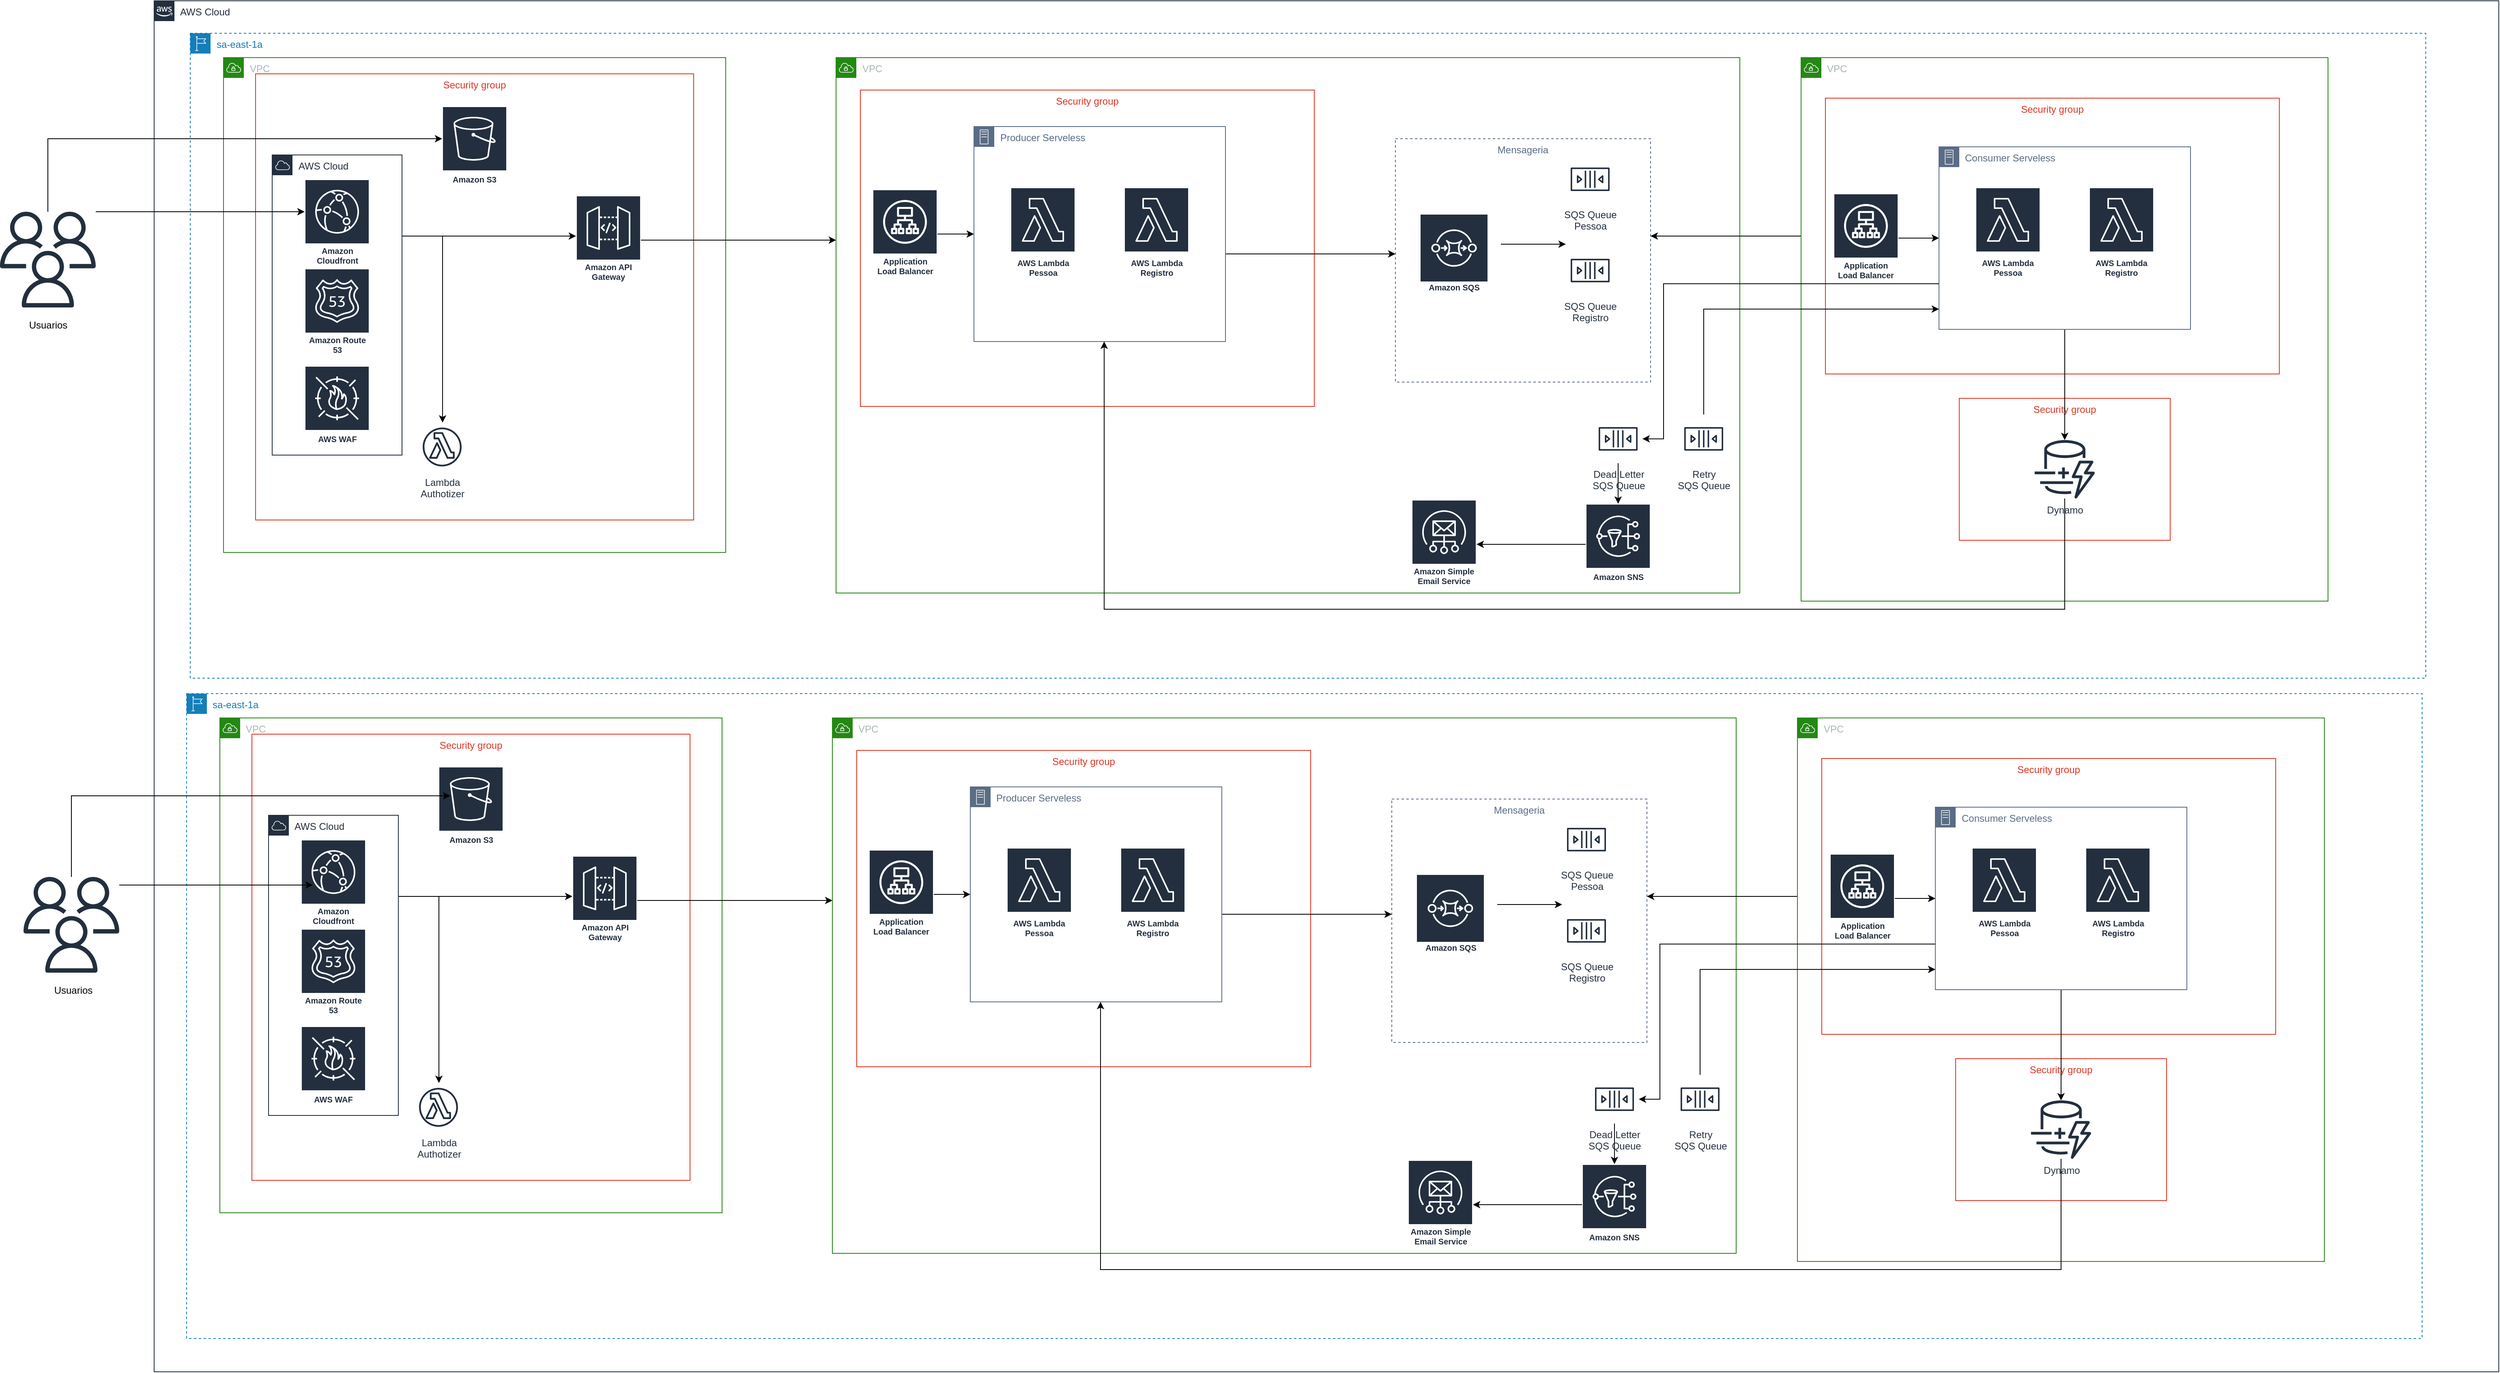<mxfile version="15.2.7" type="device"><diagram id="Utbdjj3-p3kCRXdwDU8F" name="Page-1"><mxGraphModel dx="5985" dy="2392" grid="1" gridSize="10" guides="1" tooltips="1" connect="1" arrows="1" fold="1" page="1" pageScale="1" pageWidth="827" pageHeight="1169" math="0" shadow="0"><root><mxCell id="0"/><mxCell id="1" parent="0"/><mxCell id="gwXPmiW9-v_74yrq-nhE-3" value="AWS Cloud" style="points=[[0,0],[0.25,0],[0.5,0],[0.75,0],[1,0],[1,0.25],[1,0.5],[1,0.75],[1,1],[0.75,1],[0.5,1],[0.25,1],[0,1],[0,0.75],[0,0.5],[0,0.25]];outlineConnect=0;gradientColor=none;html=1;whiteSpace=wrap;fontSize=12;fontStyle=0;container=1;pointerEvents=0;collapsible=0;recursiveResize=0;shape=mxgraph.aws4.group;grIcon=mxgraph.aws4.group_aws_cloud_alt;strokeColor=#232F3E;fillColor=none;verticalAlign=top;align=left;spacingLeft=30;fontColor=#232F3E;dashed=0;" parent="1" vertex="1"><mxGeometry x="-3010" y="-480" width="2890" height="1690" as="geometry"/></mxCell><mxCell id="4ZW8SQwC3H2Tp52ZixBB-3" value="sa-east-1a" style="points=[[0,0],[0.25,0],[0.5,0],[0.75,0],[1,0],[1,0.25],[1,0.5],[1,0.75],[1,1],[0.75,1],[0.5,1],[0.25,1],[0,1],[0,0.75],[0,0.5],[0,0.25]];outlineConnect=0;gradientColor=none;html=1;whiteSpace=wrap;fontSize=12;fontStyle=0;container=1;pointerEvents=0;collapsible=0;recursiveResize=0;shape=mxgraph.aws4.group;grIcon=mxgraph.aws4.group_region;strokeColor=#147EBA;fillColor=none;verticalAlign=top;align=left;spacingLeft=30;fontColor=#147EBA;dashed=1;" parent="gwXPmiW9-v_74yrq-nhE-3" vertex="1"><mxGeometry x="44.5" y="40" width="2755.5" height="795" as="geometry"/></mxCell><mxCell id="GcM1J28nANcI8CVDfX0t-12" value="Mensageria" style="fillColor=none;strokeColor=#5A6C86;dashed=1;verticalAlign=top;fontStyle=0;fontColor=#5A6C86;" parent="4ZW8SQwC3H2Tp52ZixBB-3" vertex="1"><mxGeometry x="1485.5" y="130" width="314.5" height="300" as="geometry"/></mxCell><mxCell id="PenCrC6DvGoU3g6hiDPV-1" value="VPC" style="points=[[0,0],[0.25,0],[0.5,0],[0.75,0],[1,0],[1,0.25],[1,0.5],[1,0.75],[1,1],[0.75,1],[0.5,1],[0.25,1],[0,1],[0,0.75],[0,0.5],[0,0.25]];outlineConnect=0;gradientColor=none;html=1;whiteSpace=wrap;fontSize=12;fontStyle=0;container=1;pointerEvents=0;collapsible=0;recursiveResize=0;shape=mxgraph.aws4.group;grIcon=mxgraph.aws4.group_vpc;strokeColor=#248814;fillColor=none;verticalAlign=top;align=left;spacingLeft=30;fontColor=#AAB7B8;dashed=0;" parent="4ZW8SQwC3H2Tp52ZixBB-3" vertex="1"><mxGeometry x="41" y="30" width="619" height="610" as="geometry"/></mxCell><mxCell id="PenCrC6DvGoU3g6hiDPV-5" value="Security group" style="fillColor=none;strokeColor=#DD3522;verticalAlign=top;fontStyle=0;fontColor=#DD3522;" parent="PenCrC6DvGoU3g6hiDPV-1" vertex="1"><mxGeometry x="39.5" y="20" width="540" height="550" as="geometry"/></mxCell><mxCell id="gwXPmiW9-v_74yrq-nhE-2" value="Amazon API Gateway" style="sketch=0;outlineConnect=0;fontColor=#232F3E;gradientColor=none;strokeColor=#ffffff;fillColor=#232F3E;dashed=0;verticalLabelPosition=middle;verticalAlign=bottom;align=center;html=1;whiteSpace=wrap;fontSize=10;fontStyle=1;spacing=3;shape=mxgraph.aws4.productIcon;prIcon=mxgraph.aws4.api_gateway;" parent="PenCrC6DvGoU3g6hiDPV-1" vertex="1"><mxGeometry x="434.5" y="170" width="80" height="110" as="geometry"/></mxCell><mxCell id="GcM1J28nANcI8CVDfX0t-3" style="edgeStyle=orthogonalEdgeStyle;rounded=0;orthogonalLoop=1;jettySize=auto;html=1;" parent="PenCrC6DvGoU3g6hiDPV-1" source="gwXPmiW9-v_74yrq-nhE-15" target="gwXPmiW9-v_74yrq-nhE-25" edge="1"><mxGeometry relative="1" as="geometry"><Array as="points"><mxPoint x="270" y="220"/></Array></mxGeometry></mxCell><mxCell id="GcM1J28nANcI8CVDfX0t-4" style="edgeStyle=orthogonalEdgeStyle;rounded=0;orthogonalLoop=1;jettySize=auto;html=1;" parent="PenCrC6DvGoU3g6hiDPV-1" target="gwXPmiW9-v_74yrq-nhE-2" edge="1"><mxGeometry relative="1" as="geometry"><mxPoint x="220.5" y="220" as="sourcePoint"/><Array as="points"><mxPoint x="220" y="220"/></Array></mxGeometry></mxCell><mxCell id="gwXPmiW9-v_74yrq-nhE-15" value="AWS Cloud" style="points=[[0,0],[0.25,0],[0.5,0],[0.75,0],[1,0],[1,0.25],[1,0.5],[1,0.75],[1,1],[0.75,1],[0.5,1],[0.25,1],[0,1],[0,0.75],[0,0.5],[0,0.25]];outlineConnect=0;gradientColor=none;html=1;whiteSpace=wrap;fontSize=12;fontStyle=0;container=1;pointerEvents=0;collapsible=0;recursiveResize=0;shape=mxgraph.aws4.group;grIcon=mxgraph.aws4.group_aws_cloud;strokeColor=#232F3E;fillColor=none;verticalAlign=top;align=left;spacingLeft=30;fontColor=#232F3E;dashed=0;rotation=0;" parent="PenCrC6DvGoU3g6hiDPV-1" vertex="1"><mxGeometry x="60" y="120" width="160" height="370" as="geometry"/></mxCell><mxCell id="gwXPmiW9-v_74yrq-nhE-14" value="AWS WAF" style="sketch=0;outlineConnect=0;fontColor=#232F3E;gradientColor=none;strokeColor=#ffffff;fillColor=#232F3E;dashed=0;verticalLabelPosition=middle;verticalAlign=bottom;align=center;html=1;whiteSpace=wrap;fontSize=10;fontStyle=1;spacing=3;shape=mxgraph.aws4.productIcon;prIcon=mxgraph.aws4.waf;" parent="gwXPmiW9-v_74yrq-nhE-15" vertex="1"><mxGeometry x="40" y="260" width="80" height="100" as="geometry"/></mxCell><mxCell id="QEZ3UaB6u-Z1rGOzgfHQ-1" value="Amazon Cloudfront" style="sketch=0;outlineConnect=0;fontColor=#232F3E;gradientColor=none;strokeColor=#ffffff;fillColor=#232F3E;dashed=0;verticalLabelPosition=middle;verticalAlign=bottom;align=center;html=1;whiteSpace=wrap;fontSize=10;fontStyle=1;spacing=3;shape=mxgraph.aws4.productIcon;prIcon=mxgraph.aws4.cloudfront;" parent="gwXPmiW9-v_74yrq-nhE-15" vertex="1"><mxGeometry x="40" y="30" width="80" height="110" as="geometry"/></mxCell><mxCell id="gwXPmiW9-v_74yrq-nhE-18" value="Amazon Route 53" style="sketch=0;outlineConnect=0;fontColor=#232F3E;gradientColor=none;strokeColor=#ffffff;fillColor=#232F3E;dashed=0;verticalLabelPosition=middle;verticalAlign=bottom;align=center;html=1;whiteSpace=wrap;fontSize=10;fontStyle=1;spacing=3;shape=mxgraph.aws4.productIcon;prIcon=mxgraph.aws4.route_53;" parent="gwXPmiW9-v_74yrq-nhE-15" vertex="1"><mxGeometry x="40" y="140" width="80" height="110" as="geometry"/></mxCell><mxCell id="gwXPmiW9-v_74yrq-nhE-25" value="Lambda&lt;br&gt;Authotizer" style="sketch=0;outlineConnect=0;fontColor=#232F3E;gradientColor=none;strokeColor=#232F3E;fillColor=#ffffff;dashed=0;verticalLabelPosition=bottom;verticalAlign=top;align=center;html=1;fontSize=12;fontStyle=0;aspect=fixed;shape=mxgraph.aws4.resourceIcon;resIcon=mxgraph.aws4.lambda_function;" parent="PenCrC6DvGoU3g6hiDPV-1" vertex="1"><mxGeometry x="239.5" y="450" width="60" height="60" as="geometry"/></mxCell><mxCell id="gwXPmiW9-v_74yrq-nhE-27" value="Amazon S3" style="sketch=0;outlineConnect=0;fontColor=#232F3E;gradientColor=none;strokeColor=#ffffff;fillColor=#232F3E;dashed=0;verticalLabelPosition=middle;verticalAlign=bottom;align=center;html=1;whiteSpace=wrap;fontSize=10;fontStyle=1;spacing=3;shape=mxgraph.aws4.productIcon;prIcon=mxgraph.aws4.s3;" parent="PenCrC6DvGoU3g6hiDPV-1" vertex="1"><mxGeometry x="269.5" y="60" width="80" height="100" as="geometry"/></mxCell><mxCell id="PenCrC6DvGoU3g6hiDPV-35" value="VPC" style="points=[[0,0],[0.25,0],[0.5,0],[0.75,0],[1,0],[1,0.25],[1,0.5],[1,0.75],[1,1],[0.75,1],[0.5,1],[0.25,1],[0,1],[0,0.75],[0,0.5],[0,0.25]];outlineConnect=0;gradientColor=none;html=1;whiteSpace=wrap;fontSize=12;fontStyle=0;container=1;pointerEvents=0;collapsible=0;recursiveResize=0;shape=mxgraph.aws4.group;grIcon=mxgraph.aws4.group_vpc;strokeColor=#248814;fillColor=none;verticalAlign=top;align=left;spacingLeft=30;fontColor=#AAB7B8;dashed=0;" parent="4ZW8SQwC3H2Tp52ZixBB-3" vertex="1"><mxGeometry x="796" y="30" width="1114" height="660" as="geometry"/></mxCell><mxCell id="PenCrC6DvGoU3g6hiDPV-42" value="Security group" style="fillColor=none;strokeColor=#DD3522;verticalAlign=top;fontStyle=0;fontColor=#DD3522;" parent="PenCrC6DvGoU3g6hiDPV-35" vertex="1"><mxGeometry x="30" y="40" width="559.5" height="390" as="geometry"/></mxCell><mxCell id="GcM1J28nANcI8CVDfX0t-7" style="edgeStyle=orthogonalEdgeStyle;rounded=0;orthogonalLoop=1;jettySize=auto;html=1;entryX=0;entryY=0.5;entryDx=0;entryDy=0;" parent="PenCrC6DvGoU3g6hiDPV-35" source="PenCrC6DvGoU3g6hiDPV-36" target="PenCrC6DvGoU3g6hiDPV-37" edge="1"><mxGeometry relative="1" as="geometry"/></mxCell><mxCell id="PenCrC6DvGoU3g6hiDPV-36" value="Application Load Balancer" style="sketch=0;outlineConnect=0;fontColor=#232F3E;gradientColor=none;strokeColor=#ffffff;fillColor=#232F3E;dashed=0;verticalLabelPosition=middle;verticalAlign=bottom;align=center;html=1;whiteSpace=wrap;fontSize=10;fontStyle=1;spacing=3;shape=mxgraph.aws4.productIcon;prIcon=mxgraph.aws4.application_load_balancer;" parent="PenCrC6DvGoU3g6hiDPV-35" vertex="1"><mxGeometry x="45" y="162.5" width="80" height="110" as="geometry"/></mxCell><mxCell id="PenCrC6DvGoU3g6hiDPV-37" value="Producer Serveless" style="points=[[0,0],[0.25,0],[0.5,0],[0.75,0],[1,0],[1,0.25],[1,0.5],[1,0.75],[1,1],[0.75,1],[0.5,1],[0.25,1],[0,1],[0,0.75],[0,0.5],[0,0.25]];outlineConnect=0;gradientColor=none;html=1;whiteSpace=wrap;fontSize=12;fontStyle=0;container=1;pointerEvents=0;collapsible=0;recursiveResize=0;shape=mxgraph.aws4.group;grIcon=mxgraph.aws4.group_on_premise;strokeColor=#5A6C86;fillColor=none;verticalAlign=top;align=left;spacingLeft=30;fontColor=#5A6C86;dashed=0;" parent="PenCrC6DvGoU3g6hiDPV-35" vertex="1"><mxGeometry x="170" y="85" width="310" height="265" as="geometry"/></mxCell><mxCell id="PenCrC6DvGoU3g6hiDPV-39" value="AWS Lambda Registro" style="sketch=0;outlineConnect=0;fontColor=#232F3E;gradientColor=none;strokeColor=#ffffff;fillColor=#232F3E;dashed=0;verticalLabelPosition=middle;verticalAlign=bottom;align=center;html=1;whiteSpace=wrap;fontSize=10;fontStyle=1;spacing=3;shape=mxgraph.aws4.productIcon;prIcon=mxgraph.aws4.lambda;" parent="PenCrC6DvGoU3g6hiDPV-35" vertex="1"><mxGeometry x="355" y="160" width="80" height="115" as="geometry"/></mxCell><mxCell id="PenCrC6DvGoU3g6hiDPV-38" value="AWS Lambda Pessoa" style="sketch=0;outlineConnect=0;fontColor=#232F3E;gradientColor=none;strokeColor=#ffffff;fillColor=#232F3E;dashed=0;verticalLabelPosition=middle;verticalAlign=bottom;align=center;html=1;whiteSpace=wrap;fontSize=10;fontStyle=1;spacing=3;shape=mxgraph.aws4.productIcon;prIcon=mxgraph.aws4.lambda;" parent="PenCrC6DvGoU3g6hiDPV-35" vertex="1"><mxGeometry x="215" y="160" width="80" height="115" as="geometry"/></mxCell><mxCell id="GcM1J28nANcI8CVDfX0t-8" style="edgeStyle=orthogonalEdgeStyle;rounded=0;orthogonalLoop=1;jettySize=auto;html=1;" parent="4ZW8SQwC3H2Tp52ZixBB-3" source="gwXPmiW9-v_74yrq-nhE-2" target="PenCrC6DvGoU3g6hiDPV-35" edge="1"><mxGeometry relative="1" as="geometry"><Array as="points"><mxPoint x="746" y="255"/><mxPoint x="746" y="255"/></Array></mxGeometry></mxCell><mxCell id="GcM1J28nANcI8CVDfX0t-9" value="SQS Queue&lt;br&gt;Pessoa" style="sketch=0;outlineConnect=0;fontColor=#232F3E;gradientColor=none;strokeColor=#232F3E;fillColor=#ffffff;dashed=0;verticalLabelPosition=bottom;verticalAlign=top;align=center;html=1;fontSize=12;fontStyle=0;aspect=fixed;shape=mxgraph.aws4.resourceIcon;resIcon=mxgraph.aws4.queue;" parent="4ZW8SQwC3H2Tp52ZixBB-3" vertex="1"><mxGeometry x="1695.5" y="150" width="60" height="60" as="geometry"/></mxCell><mxCell id="GcM1J28nANcI8CVDfX0t-10" value="SQS Queue&lt;br&gt;Registro" style="sketch=0;outlineConnect=0;fontColor=#232F3E;gradientColor=none;strokeColor=#232F3E;fillColor=#ffffff;dashed=0;verticalLabelPosition=bottom;verticalAlign=top;align=center;html=1;fontSize=12;fontStyle=0;aspect=fixed;shape=mxgraph.aws4.resourceIcon;resIcon=mxgraph.aws4.queue;" parent="4ZW8SQwC3H2Tp52ZixBB-3" vertex="1"><mxGeometry x="1695.5" y="262.5" width="60" height="60" as="geometry"/></mxCell><mxCell id="GcM1J28nANcI8CVDfX0t-15" style="edgeStyle=orthogonalEdgeStyle;rounded=0;orthogonalLoop=1;jettySize=auto;html=1;" parent="4ZW8SQwC3H2Tp52ZixBB-3" edge="1"><mxGeometry relative="1" as="geometry"><mxPoint x="1485.5" y="272" as="targetPoint"/><Array as="points"><mxPoint x="1485" y="272"/></Array><mxPoint x="1276.5" y="272" as="sourcePoint"/></mxGeometry></mxCell><mxCell id="9igtRCBoXp0ELoYQMUvT-1" style="edgeStyle=orthogonalEdgeStyle;rounded=0;orthogonalLoop=1;jettySize=auto;html=1;" parent="4ZW8SQwC3H2Tp52ZixBB-3" source="GcM1J28nANcI8CVDfX0t-24" target="GcM1J28nANcI8CVDfX0t-12" edge="1"><mxGeometry relative="1" as="geometry"><Array as="points"><mxPoint x="1846" y="250"/><mxPoint x="1846" y="250"/></Array></mxGeometry></mxCell><mxCell id="GcM1J28nANcI8CVDfX0t-24" value="VPC" style="points=[[0,0],[0.25,0],[0.5,0],[0.75,0],[1,0],[1,0.25],[1,0.5],[1,0.75],[1,1],[0.75,1],[0.5,1],[0.25,1],[0,1],[0,0.75],[0,0.5],[0,0.25]];outlineConnect=0;gradientColor=none;html=1;whiteSpace=wrap;fontSize=12;fontStyle=0;container=1;pointerEvents=0;collapsible=0;recursiveResize=0;shape=mxgraph.aws4.group;grIcon=mxgraph.aws4.group_vpc;strokeColor=#248814;fillColor=none;verticalAlign=top;align=left;spacingLeft=30;fontColor=#AAB7B8;dashed=0;" parent="4ZW8SQwC3H2Tp52ZixBB-3" vertex="1"><mxGeometry x="1985.5" y="30" width="649.5" height="670" as="geometry"/></mxCell><mxCell id="sDyM2wGw_9lV0OGKjKBB-1" value="Security group" style="fillColor=none;strokeColor=#DD3522;verticalAlign=top;fontStyle=0;fontColor=#DD3522;" parent="GcM1J28nANcI8CVDfX0t-24" vertex="1"><mxGeometry x="195" y="420" width="260" height="175" as="geometry"/></mxCell><mxCell id="GcM1J28nANcI8CVDfX0t-25" value="Security group" style="fillColor=none;strokeColor=#DD3522;verticalAlign=top;fontStyle=0;fontColor=#DD3522;" parent="GcM1J28nANcI8CVDfX0t-24" vertex="1"><mxGeometry x="30" y="50" width="559.5" height="340" as="geometry"/></mxCell><mxCell id="GcM1J28nANcI8CVDfX0t-26" style="edgeStyle=orthogonalEdgeStyle;rounded=0;orthogonalLoop=1;jettySize=auto;html=1;entryX=0;entryY=0.5;entryDx=0;entryDy=0;" parent="GcM1J28nANcI8CVDfX0t-24" source="GcM1J28nANcI8CVDfX0t-27" target="GcM1J28nANcI8CVDfX0t-28" edge="1"><mxGeometry relative="1" as="geometry"><mxPoint x="160" y="218" as="targetPoint"/></mxGeometry></mxCell><mxCell id="GcM1J28nANcI8CVDfX0t-27" value="Application Load Balancer" style="sketch=0;outlineConnect=0;fontColor=#232F3E;gradientColor=none;strokeColor=#ffffff;fillColor=#232F3E;dashed=0;verticalLabelPosition=middle;verticalAlign=bottom;align=center;html=1;whiteSpace=wrap;fontSize=10;fontStyle=1;spacing=3;shape=mxgraph.aws4.productIcon;prIcon=mxgraph.aws4.application_load_balancer;" parent="GcM1J28nANcI8CVDfX0t-24" vertex="1"><mxGeometry x="40" y="167.5" width="80" height="110" as="geometry"/></mxCell><mxCell id="GcM1J28nANcI8CVDfX0t-33" style="edgeStyle=orthogonalEdgeStyle;rounded=0;orthogonalLoop=1;jettySize=auto;html=1;" parent="GcM1J28nANcI8CVDfX0t-24" source="GcM1J28nANcI8CVDfX0t-28" target="GcM1J28nANcI8CVDfX0t-32" edge="1"><mxGeometry relative="1" as="geometry"/></mxCell><mxCell id="GcM1J28nANcI8CVDfX0t-28" value="Consumer Serveless" style="points=[[0,0],[0.25,0],[0.5,0],[0.75,0],[1,0],[1,0.25],[1,0.5],[1,0.75],[1,1],[0.75,1],[0.5,1],[0.25,1],[0,1],[0,0.75],[0,0.5],[0,0.25]];outlineConnect=0;gradientColor=none;html=1;whiteSpace=wrap;fontSize=12;fontStyle=0;container=1;pointerEvents=0;collapsible=0;recursiveResize=0;shape=mxgraph.aws4.group;grIcon=mxgraph.aws4.group_on_premise;strokeColor=#5A6C86;fillColor=none;verticalAlign=top;align=left;spacingLeft=30;fontColor=#5A6C86;dashed=0;" parent="GcM1J28nANcI8CVDfX0t-24" vertex="1"><mxGeometry x="170" y="110" width="310" height="225" as="geometry"/></mxCell><mxCell id="GcM1J28nANcI8CVDfX0t-29" value="AWS Lambda Registro" style="sketch=0;outlineConnect=0;fontColor=#232F3E;gradientColor=none;strokeColor=#ffffff;fillColor=#232F3E;dashed=0;verticalLabelPosition=middle;verticalAlign=bottom;align=center;html=1;whiteSpace=wrap;fontSize=10;fontStyle=1;spacing=3;shape=mxgraph.aws4.productIcon;prIcon=mxgraph.aws4.lambda;" parent="GcM1J28nANcI8CVDfX0t-24" vertex="1"><mxGeometry x="355" y="160" width="80" height="115" as="geometry"/></mxCell><mxCell id="GcM1J28nANcI8CVDfX0t-30" value="AWS Lambda Pessoa" style="sketch=0;outlineConnect=0;fontColor=#232F3E;gradientColor=none;strokeColor=#ffffff;fillColor=#232F3E;dashed=0;verticalLabelPosition=middle;verticalAlign=bottom;align=center;html=1;whiteSpace=wrap;fontSize=10;fontStyle=1;spacing=3;shape=mxgraph.aws4.productIcon;prIcon=mxgraph.aws4.lambda;" parent="GcM1J28nANcI8CVDfX0t-24" vertex="1"><mxGeometry x="215" y="160" width="80" height="115" as="geometry"/></mxCell><mxCell id="GcM1J28nANcI8CVDfX0t-32" value="Dynamo" style="sketch=0;outlineConnect=0;fontColor=#232F3E;gradientColor=none;fillColor=#232F3E;strokeColor=none;dashed=0;verticalLabelPosition=bottom;verticalAlign=top;align=center;html=1;fontSize=12;fontStyle=0;aspect=fixed;pointerEvents=1;shape=mxgraph.aws4.dynamodb_dax;" parent="GcM1J28nANcI8CVDfX0t-24" vertex="1"><mxGeometry x="286" y="471.5" width="78" height="72" as="geometry"/></mxCell><mxCell id="WlRQEAb6TAlqLv0lxq-g-4" style="edgeStyle=orthogonalEdgeStyle;rounded=0;orthogonalLoop=1;jettySize=auto;html=1;" parent="4ZW8SQwC3H2Tp52ZixBB-3" source="GcM1J28nANcI8CVDfX0t-34" target="GcM1J28nANcI8CVDfX0t-36" edge="1"><mxGeometry relative="1" as="geometry"/></mxCell><mxCell id="GcM1J28nANcI8CVDfX0t-34" value="Amazon SNS" style="sketch=0;outlineConnect=0;fontColor=#232F3E;gradientColor=none;strokeColor=#ffffff;fillColor=#232F3E;dashed=0;verticalLabelPosition=middle;verticalAlign=bottom;align=center;html=1;whiteSpace=wrap;fontSize=10;fontStyle=1;spacing=3;shape=mxgraph.aws4.productIcon;prIcon=mxgraph.aws4.sns;" parent="4ZW8SQwC3H2Tp52ZixBB-3" vertex="1"><mxGeometry x="1720" y="580" width="80" height="100" as="geometry"/></mxCell><mxCell id="GcM1J28nANcI8CVDfX0t-36" value="Amazon Simple Email Service" style="sketch=0;outlineConnect=0;fontColor=#232F3E;gradientColor=none;strokeColor=#ffffff;fillColor=#232F3E;dashed=0;verticalLabelPosition=middle;verticalAlign=bottom;align=center;html=1;whiteSpace=wrap;fontSize=10;fontStyle=1;spacing=3;shape=mxgraph.aws4.productIcon;prIcon=mxgraph.aws4.simple_email_service;" parent="4ZW8SQwC3H2Tp52ZixBB-3" vertex="1"><mxGeometry x="1505.5" y="575" width="80" height="110" as="geometry"/></mxCell><mxCell id="GcM1J28nANcI8CVDfX0t-46" value="" style="endArrow=classic;html=1;" parent="4ZW8SQwC3H2Tp52ZixBB-3" edge="1"><mxGeometry width="50" height="50" relative="1" as="geometry"><mxPoint x="1615.5" y="260" as="sourcePoint"/><mxPoint x="1695.5" y="260" as="targetPoint"/></mxGeometry></mxCell><mxCell id="WlRQEAb6TAlqLv0lxq-g-1" value="Amazon SQS" style="sketch=0;outlineConnect=0;fontColor=#232F3E;gradientColor=none;strokeColor=#ffffff;fillColor=#232F3E;dashed=0;verticalLabelPosition=middle;verticalAlign=bottom;align=center;html=1;whiteSpace=wrap;fontSize=10;fontStyle=1;spacing=3;shape=mxgraph.aws4.productIcon;prIcon=mxgraph.aws4.sqs;" parent="4ZW8SQwC3H2Tp52ZixBB-3" vertex="1"><mxGeometry x="1515.5" y="222.5" width="84.5" height="100" as="geometry"/></mxCell><mxCell id="WlRQEAb6TAlqLv0lxq-g-3" style="edgeStyle=orthogonalEdgeStyle;rounded=0;orthogonalLoop=1;jettySize=auto;html=1;" parent="4ZW8SQwC3H2Tp52ZixBB-3" source="GcM1J28nANcI8CVDfX0t-35" target="GcM1J28nANcI8CVDfX0t-34" edge="1"><mxGeometry relative="1" as="geometry"/></mxCell><mxCell id="GcM1J28nANcI8CVDfX0t-35" value="Dead Letter&lt;br&gt;SQS Queue" style="sketch=0;outlineConnect=0;fontColor=#232F3E;gradientColor=none;strokeColor=#232F3E;fillColor=#ffffff;dashed=0;verticalLabelPosition=bottom;verticalAlign=top;align=center;html=1;fontSize=12;fontStyle=0;aspect=fixed;shape=mxgraph.aws4.resourceIcon;resIcon=mxgraph.aws4.queue;" parent="4ZW8SQwC3H2Tp52ZixBB-3" vertex="1"><mxGeometry x="1730" y="470" width="60" height="60" as="geometry"/></mxCell><mxCell id="WlRQEAb6TAlqLv0lxq-g-2" style="edgeStyle=orthogonalEdgeStyle;rounded=0;orthogonalLoop=1;jettySize=auto;html=1;exitX=0;exitY=0.75;exitDx=0;exitDy=0;" parent="4ZW8SQwC3H2Tp52ZixBB-3" source="GcM1J28nANcI8CVDfX0t-28" target="GcM1J28nANcI8CVDfX0t-35" edge="1"><mxGeometry relative="1" as="geometry"><Array as="points"><mxPoint x="1816" y="309"/><mxPoint x="1816" y="500"/></Array></mxGeometry></mxCell><mxCell id="WlRQEAb6TAlqLv0lxq-g-6" style="edgeStyle=orthogonalEdgeStyle;rounded=0;orthogonalLoop=1;jettySize=auto;html=1;" parent="4ZW8SQwC3H2Tp52ZixBB-3" source="WlRQEAb6TAlqLv0lxq-g-5" target="GcM1J28nANcI8CVDfX0t-28" edge="1"><mxGeometry relative="1" as="geometry"><Array as="points"><mxPoint x="1866" y="340"/></Array></mxGeometry></mxCell><mxCell id="WlRQEAb6TAlqLv0lxq-g-5" value="Retry&lt;br&gt;SQS Queue" style="sketch=0;outlineConnect=0;fontColor=#232F3E;gradientColor=none;strokeColor=#232F3E;fillColor=#ffffff;dashed=0;verticalLabelPosition=bottom;verticalAlign=top;align=center;html=1;fontSize=12;fontStyle=0;aspect=fixed;shape=mxgraph.aws4.resourceIcon;resIcon=mxgraph.aws4.queue;" parent="4ZW8SQwC3H2Tp52ZixBB-3" vertex="1"><mxGeometry x="1835.5" y="470" width="60" height="60" as="geometry"/></mxCell><mxCell id="QEZ3UaB6u-Z1rGOzgfHQ-3" style="edgeStyle=orthogonalEdgeStyle;rounded=0;orthogonalLoop=1;jettySize=auto;html=1;" parent="4ZW8SQwC3H2Tp52ZixBB-3" source="GcM1J28nANcI8CVDfX0t-32" edge="1"><mxGeometry relative="1" as="geometry"><Array as="points"><mxPoint x="2310" y="710"/><mxPoint x="1126" y="710"/></Array><mxPoint x="1126.5" y="380" as="targetPoint"/></mxGeometry></mxCell><mxCell id="sDyM2wGw_9lV0OGKjKBB-2" value="sa-east-1a" style="points=[[0,0],[0.25,0],[0.5,0],[0.75,0],[1,0],[1,0.25],[1,0.5],[1,0.75],[1,1],[0.75,1],[0.5,1],[0.25,1],[0,1],[0,0.75],[0,0.5],[0,0.25]];outlineConnect=0;gradientColor=none;html=1;whiteSpace=wrap;fontSize=12;fontStyle=0;container=1;pointerEvents=0;collapsible=0;recursiveResize=0;shape=mxgraph.aws4.group;grIcon=mxgraph.aws4.group_region;strokeColor=#147EBA;fillColor=none;verticalAlign=top;align=left;spacingLeft=30;fontColor=#147EBA;dashed=1;" parent="gwXPmiW9-v_74yrq-nhE-3" vertex="1"><mxGeometry x="40" y="854" width="2755.5" height="795" as="geometry"/></mxCell><mxCell id="sDyM2wGw_9lV0OGKjKBB-3" value="Mensageria" style="fillColor=none;strokeColor=#5A6C86;dashed=1;verticalAlign=top;fontStyle=0;fontColor=#5A6C86;" parent="sDyM2wGw_9lV0OGKjKBB-2" vertex="1"><mxGeometry x="1485.5" y="130" width="314.5" height="300" as="geometry"/></mxCell><mxCell id="sDyM2wGw_9lV0OGKjKBB-4" value="VPC" style="points=[[0,0],[0.25,0],[0.5,0],[0.75,0],[1,0],[1,0.25],[1,0.5],[1,0.75],[1,1],[0.75,1],[0.5,1],[0.25,1],[0,1],[0,0.75],[0,0.5],[0,0.25]];outlineConnect=0;gradientColor=none;html=1;whiteSpace=wrap;fontSize=12;fontStyle=0;container=1;pointerEvents=0;collapsible=0;recursiveResize=0;shape=mxgraph.aws4.group;grIcon=mxgraph.aws4.group_vpc;strokeColor=#248814;fillColor=none;verticalAlign=top;align=left;spacingLeft=30;fontColor=#AAB7B8;dashed=0;" parent="sDyM2wGw_9lV0OGKjKBB-2" vertex="1"><mxGeometry x="41" y="30" width="619" height="610" as="geometry"/></mxCell><mxCell id="sDyM2wGw_9lV0OGKjKBB-5" value="Security group" style="fillColor=none;strokeColor=#DD3522;verticalAlign=top;fontStyle=0;fontColor=#DD3522;" parent="sDyM2wGw_9lV0OGKjKBB-4" vertex="1"><mxGeometry x="39.5" y="20" width="540" height="550" as="geometry"/></mxCell><mxCell id="sDyM2wGw_9lV0OGKjKBB-6" value="Amazon API Gateway" style="sketch=0;outlineConnect=0;fontColor=#232F3E;gradientColor=none;strokeColor=#ffffff;fillColor=#232F3E;dashed=0;verticalLabelPosition=middle;verticalAlign=bottom;align=center;html=1;whiteSpace=wrap;fontSize=10;fontStyle=1;spacing=3;shape=mxgraph.aws4.productIcon;prIcon=mxgraph.aws4.api_gateway;" parent="sDyM2wGw_9lV0OGKjKBB-4" vertex="1"><mxGeometry x="434.5" y="170" width="80" height="110" as="geometry"/></mxCell><mxCell id="sDyM2wGw_9lV0OGKjKBB-7" style="edgeStyle=orthogonalEdgeStyle;rounded=0;orthogonalLoop=1;jettySize=auto;html=1;" parent="sDyM2wGw_9lV0OGKjKBB-4" source="sDyM2wGw_9lV0OGKjKBB-9" target="sDyM2wGw_9lV0OGKjKBB-13" edge="1"><mxGeometry relative="1" as="geometry"><Array as="points"><mxPoint x="270" y="220"/></Array></mxGeometry></mxCell><mxCell id="sDyM2wGw_9lV0OGKjKBB-8" style="edgeStyle=orthogonalEdgeStyle;rounded=0;orthogonalLoop=1;jettySize=auto;html=1;" parent="sDyM2wGw_9lV0OGKjKBB-4" target="sDyM2wGw_9lV0OGKjKBB-6" edge="1"><mxGeometry relative="1" as="geometry"><mxPoint x="220.5" y="220" as="sourcePoint"/><Array as="points"><mxPoint x="220" y="220"/></Array></mxGeometry></mxCell><mxCell id="sDyM2wGw_9lV0OGKjKBB-9" value="AWS Cloud" style="points=[[0,0],[0.25,0],[0.5,0],[0.75,0],[1,0],[1,0.25],[1,0.5],[1,0.75],[1,1],[0.75,1],[0.5,1],[0.25,1],[0,1],[0,0.75],[0,0.5],[0,0.25]];outlineConnect=0;gradientColor=none;html=1;whiteSpace=wrap;fontSize=12;fontStyle=0;container=1;pointerEvents=0;collapsible=0;recursiveResize=0;shape=mxgraph.aws4.group;grIcon=mxgraph.aws4.group_aws_cloud;strokeColor=#232F3E;fillColor=none;verticalAlign=top;align=left;spacingLeft=30;fontColor=#232F3E;dashed=0;rotation=0;" parent="sDyM2wGw_9lV0OGKjKBB-4" vertex="1"><mxGeometry x="60" y="120" width="160" height="370" as="geometry"/></mxCell><mxCell id="sDyM2wGw_9lV0OGKjKBB-10" value="AWS WAF" style="sketch=0;outlineConnect=0;fontColor=#232F3E;gradientColor=none;strokeColor=#ffffff;fillColor=#232F3E;dashed=0;verticalLabelPosition=middle;verticalAlign=bottom;align=center;html=1;whiteSpace=wrap;fontSize=10;fontStyle=1;spacing=3;shape=mxgraph.aws4.productIcon;prIcon=mxgraph.aws4.waf;" parent="sDyM2wGw_9lV0OGKjKBB-9" vertex="1"><mxGeometry x="40" y="260" width="80" height="100" as="geometry"/></mxCell><mxCell id="sDyM2wGw_9lV0OGKjKBB-11" value="Amazon Cloudfront" style="sketch=0;outlineConnect=0;fontColor=#232F3E;gradientColor=none;strokeColor=#ffffff;fillColor=#232F3E;dashed=0;verticalLabelPosition=middle;verticalAlign=bottom;align=center;html=1;whiteSpace=wrap;fontSize=10;fontStyle=1;spacing=3;shape=mxgraph.aws4.productIcon;prIcon=mxgraph.aws4.cloudfront;" parent="sDyM2wGw_9lV0OGKjKBB-9" vertex="1"><mxGeometry x="40" y="30" width="80" height="110" as="geometry"/></mxCell><mxCell id="sDyM2wGw_9lV0OGKjKBB-12" value="Amazon Route 53" style="sketch=0;outlineConnect=0;fontColor=#232F3E;gradientColor=none;strokeColor=#ffffff;fillColor=#232F3E;dashed=0;verticalLabelPosition=middle;verticalAlign=bottom;align=center;html=1;whiteSpace=wrap;fontSize=10;fontStyle=1;spacing=3;shape=mxgraph.aws4.productIcon;prIcon=mxgraph.aws4.route_53;" parent="sDyM2wGw_9lV0OGKjKBB-9" vertex="1"><mxGeometry x="40" y="140" width="80" height="110" as="geometry"/></mxCell><mxCell id="sDyM2wGw_9lV0OGKjKBB-13" value="Lambda&lt;br&gt;Authotizer" style="sketch=0;outlineConnect=0;fontColor=#232F3E;gradientColor=none;strokeColor=#232F3E;fillColor=#ffffff;dashed=0;verticalLabelPosition=bottom;verticalAlign=top;align=center;html=1;fontSize=12;fontStyle=0;aspect=fixed;shape=mxgraph.aws4.resourceIcon;resIcon=mxgraph.aws4.lambda_function;" parent="sDyM2wGw_9lV0OGKjKBB-4" vertex="1"><mxGeometry x="239.5" y="450" width="60" height="60" as="geometry"/></mxCell><mxCell id="sDyM2wGw_9lV0OGKjKBB-14" value="Amazon S3" style="sketch=0;outlineConnect=0;fontColor=#232F3E;gradientColor=none;strokeColor=#ffffff;fillColor=#232F3E;dashed=0;verticalLabelPosition=middle;verticalAlign=bottom;align=center;html=1;whiteSpace=wrap;fontSize=10;fontStyle=1;spacing=3;shape=mxgraph.aws4.productIcon;prIcon=mxgraph.aws4.s3;" parent="sDyM2wGw_9lV0OGKjKBB-4" vertex="1"><mxGeometry x="269.5" y="60" width="80" height="100" as="geometry"/></mxCell><mxCell id="sDyM2wGw_9lV0OGKjKBB-15" value="VPC" style="points=[[0,0],[0.25,0],[0.5,0],[0.75,0],[1,0],[1,0.25],[1,0.5],[1,0.75],[1,1],[0.75,1],[0.5,1],[0.25,1],[0,1],[0,0.75],[0,0.5],[0,0.25]];outlineConnect=0;gradientColor=none;html=1;whiteSpace=wrap;fontSize=12;fontStyle=0;container=1;pointerEvents=0;collapsible=0;recursiveResize=0;shape=mxgraph.aws4.group;grIcon=mxgraph.aws4.group_vpc;strokeColor=#248814;fillColor=none;verticalAlign=top;align=left;spacingLeft=30;fontColor=#AAB7B8;dashed=0;" parent="sDyM2wGw_9lV0OGKjKBB-2" vertex="1"><mxGeometry x="796" y="30" width="1114" height="660" as="geometry"/></mxCell><mxCell id="sDyM2wGw_9lV0OGKjKBB-16" value="Security group" style="fillColor=none;strokeColor=#DD3522;verticalAlign=top;fontStyle=0;fontColor=#DD3522;" parent="sDyM2wGw_9lV0OGKjKBB-15" vertex="1"><mxGeometry x="30" y="40" width="559.5" height="390" as="geometry"/></mxCell><mxCell id="sDyM2wGw_9lV0OGKjKBB-17" style="edgeStyle=orthogonalEdgeStyle;rounded=0;orthogonalLoop=1;jettySize=auto;html=1;entryX=0;entryY=0.5;entryDx=0;entryDy=0;" parent="sDyM2wGw_9lV0OGKjKBB-15" source="sDyM2wGw_9lV0OGKjKBB-18" target="sDyM2wGw_9lV0OGKjKBB-19" edge="1"><mxGeometry relative="1" as="geometry"/></mxCell><mxCell id="sDyM2wGw_9lV0OGKjKBB-18" value="Application Load Balancer" style="sketch=0;outlineConnect=0;fontColor=#232F3E;gradientColor=none;strokeColor=#ffffff;fillColor=#232F3E;dashed=0;verticalLabelPosition=middle;verticalAlign=bottom;align=center;html=1;whiteSpace=wrap;fontSize=10;fontStyle=1;spacing=3;shape=mxgraph.aws4.productIcon;prIcon=mxgraph.aws4.application_load_balancer;" parent="sDyM2wGw_9lV0OGKjKBB-15" vertex="1"><mxGeometry x="45" y="162.5" width="80" height="110" as="geometry"/></mxCell><mxCell id="sDyM2wGw_9lV0OGKjKBB-19" value="Producer Serveless" style="points=[[0,0],[0.25,0],[0.5,0],[0.75,0],[1,0],[1,0.25],[1,0.5],[1,0.75],[1,1],[0.75,1],[0.5,1],[0.25,1],[0,1],[0,0.75],[0,0.5],[0,0.25]];outlineConnect=0;gradientColor=none;html=1;whiteSpace=wrap;fontSize=12;fontStyle=0;container=1;pointerEvents=0;collapsible=0;recursiveResize=0;shape=mxgraph.aws4.group;grIcon=mxgraph.aws4.group_on_premise;strokeColor=#5A6C86;fillColor=none;verticalAlign=top;align=left;spacingLeft=30;fontColor=#5A6C86;dashed=0;" parent="sDyM2wGw_9lV0OGKjKBB-15" vertex="1"><mxGeometry x="170" y="85" width="310" height="265" as="geometry"/></mxCell><mxCell id="sDyM2wGw_9lV0OGKjKBB-20" value="AWS Lambda Registro" style="sketch=0;outlineConnect=0;fontColor=#232F3E;gradientColor=none;strokeColor=#ffffff;fillColor=#232F3E;dashed=0;verticalLabelPosition=middle;verticalAlign=bottom;align=center;html=1;whiteSpace=wrap;fontSize=10;fontStyle=1;spacing=3;shape=mxgraph.aws4.productIcon;prIcon=mxgraph.aws4.lambda;" parent="sDyM2wGw_9lV0OGKjKBB-15" vertex="1"><mxGeometry x="355" y="160" width="80" height="115" as="geometry"/></mxCell><mxCell id="sDyM2wGw_9lV0OGKjKBB-21" value="AWS Lambda Pessoa" style="sketch=0;outlineConnect=0;fontColor=#232F3E;gradientColor=none;strokeColor=#ffffff;fillColor=#232F3E;dashed=0;verticalLabelPosition=middle;verticalAlign=bottom;align=center;html=1;whiteSpace=wrap;fontSize=10;fontStyle=1;spacing=3;shape=mxgraph.aws4.productIcon;prIcon=mxgraph.aws4.lambda;" parent="sDyM2wGw_9lV0OGKjKBB-15" vertex="1"><mxGeometry x="215" y="160" width="80" height="115" as="geometry"/></mxCell><mxCell id="sDyM2wGw_9lV0OGKjKBB-22" style="edgeStyle=orthogonalEdgeStyle;rounded=0;orthogonalLoop=1;jettySize=auto;html=1;" parent="sDyM2wGw_9lV0OGKjKBB-2" source="sDyM2wGw_9lV0OGKjKBB-6" target="sDyM2wGw_9lV0OGKjKBB-15" edge="1"><mxGeometry relative="1" as="geometry"><Array as="points"><mxPoint x="746" y="255"/><mxPoint x="746" y="255"/></Array></mxGeometry></mxCell><mxCell id="sDyM2wGw_9lV0OGKjKBB-23" value="SQS Queue&lt;br&gt;Pessoa" style="sketch=0;outlineConnect=0;fontColor=#232F3E;gradientColor=none;strokeColor=#232F3E;fillColor=#ffffff;dashed=0;verticalLabelPosition=bottom;verticalAlign=top;align=center;html=1;fontSize=12;fontStyle=0;aspect=fixed;shape=mxgraph.aws4.resourceIcon;resIcon=mxgraph.aws4.queue;" parent="sDyM2wGw_9lV0OGKjKBB-2" vertex="1"><mxGeometry x="1695.5" y="150" width="60" height="60" as="geometry"/></mxCell><mxCell id="sDyM2wGw_9lV0OGKjKBB-24" value="SQS Queue&lt;br&gt;Registro" style="sketch=0;outlineConnect=0;fontColor=#232F3E;gradientColor=none;strokeColor=#232F3E;fillColor=#ffffff;dashed=0;verticalLabelPosition=bottom;verticalAlign=top;align=center;html=1;fontSize=12;fontStyle=0;aspect=fixed;shape=mxgraph.aws4.resourceIcon;resIcon=mxgraph.aws4.queue;" parent="sDyM2wGw_9lV0OGKjKBB-2" vertex="1"><mxGeometry x="1695.5" y="262.5" width="60" height="60" as="geometry"/></mxCell><mxCell id="sDyM2wGw_9lV0OGKjKBB-25" style="edgeStyle=orthogonalEdgeStyle;rounded=0;orthogonalLoop=1;jettySize=auto;html=1;" parent="sDyM2wGw_9lV0OGKjKBB-2" edge="1"><mxGeometry relative="1" as="geometry"><mxPoint x="1485.5" y="272" as="targetPoint"/><Array as="points"><mxPoint x="1485" y="272"/></Array><mxPoint x="1276.5" y="272" as="sourcePoint"/></mxGeometry></mxCell><mxCell id="sDyM2wGw_9lV0OGKjKBB-26" style="edgeStyle=orthogonalEdgeStyle;rounded=0;orthogonalLoop=1;jettySize=auto;html=1;" parent="sDyM2wGw_9lV0OGKjKBB-2" source="sDyM2wGw_9lV0OGKjKBB-27" target="sDyM2wGw_9lV0OGKjKBB-3" edge="1"><mxGeometry relative="1" as="geometry"><Array as="points"><mxPoint x="1846" y="250"/><mxPoint x="1846" y="250"/></Array></mxGeometry></mxCell><mxCell id="sDyM2wGw_9lV0OGKjKBB-27" value="VPC" style="points=[[0,0],[0.25,0],[0.5,0],[0.75,0],[1,0],[1,0.25],[1,0.5],[1,0.75],[1,1],[0.75,1],[0.5,1],[0.25,1],[0,1],[0,0.75],[0,0.5],[0,0.25]];outlineConnect=0;gradientColor=none;html=1;whiteSpace=wrap;fontSize=12;fontStyle=0;container=1;pointerEvents=0;collapsible=0;recursiveResize=0;shape=mxgraph.aws4.group;grIcon=mxgraph.aws4.group_vpc;strokeColor=#248814;fillColor=none;verticalAlign=top;align=left;spacingLeft=30;fontColor=#AAB7B8;dashed=0;" parent="sDyM2wGw_9lV0OGKjKBB-2" vertex="1"><mxGeometry x="1985.5" y="30" width="649.5" height="670" as="geometry"/></mxCell><mxCell id="sDyM2wGw_9lV0OGKjKBB-28" value="Security group" style="fillColor=none;strokeColor=#DD3522;verticalAlign=top;fontStyle=0;fontColor=#DD3522;" parent="sDyM2wGw_9lV0OGKjKBB-27" vertex="1"><mxGeometry x="195" y="420" width="260" height="175" as="geometry"/></mxCell><mxCell id="sDyM2wGw_9lV0OGKjKBB-29" value="Security group" style="fillColor=none;strokeColor=#DD3522;verticalAlign=top;fontStyle=0;fontColor=#DD3522;" parent="sDyM2wGw_9lV0OGKjKBB-27" vertex="1"><mxGeometry x="30" y="50" width="559.5" height="340" as="geometry"/></mxCell><mxCell id="sDyM2wGw_9lV0OGKjKBB-30" style="edgeStyle=orthogonalEdgeStyle;rounded=0;orthogonalLoop=1;jettySize=auto;html=1;entryX=0;entryY=0.5;entryDx=0;entryDy=0;" parent="sDyM2wGw_9lV0OGKjKBB-27" source="sDyM2wGw_9lV0OGKjKBB-31" target="sDyM2wGw_9lV0OGKjKBB-33" edge="1"><mxGeometry relative="1" as="geometry"><mxPoint x="160" y="218" as="targetPoint"/></mxGeometry></mxCell><mxCell id="sDyM2wGw_9lV0OGKjKBB-31" value="Application Load Balancer" style="sketch=0;outlineConnect=0;fontColor=#232F3E;gradientColor=none;strokeColor=#ffffff;fillColor=#232F3E;dashed=0;verticalLabelPosition=middle;verticalAlign=bottom;align=center;html=1;whiteSpace=wrap;fontSize=10;fontStyle=1;spacing=3;shape=mxgraph.aws4.productIcon;prIcon=mxgraph.aws4.application_load_balancer;" parent="sDyM2wGw_9lV0OGKjKBB-27" vertex="1"><mxGeometry x="40" y="167.5" width="80" height="110" as="geometry"/></mxCell><mxCell id="sDyM2wGw_9lV0OGKjKBB-32" style="edgeStyle=orthogonalEdgeStyle;rounded=0;orthogonalLoop=1;jettySize=auto;html=1;" parent="sDyM2wGw_9lV0OGKjKBB-27" source="sDyM2wGw_9lV0OGKjKBB-33" target="sDyM2wGw_9lV0OGKjKBB-36" edge="1"><mxGeometry relative="1" as="geometry"/></mxCell><mxCell id="sDyM2wGw_9lV0OGKjKBB-33" value="Consumer Serveless" style="points=[[0,0],[0.25,0],[0.5,0],[0.75,0],[1,0],[1,0.25],[1,0.5],[1,0.75],[1,1],[0.75,1],[0.5,1],[0.25,1],[0,1],[0,0.75],[0,0.5],[0,0.25]];outlineConnect=0;gradientColor=none;html=1;whiteSpace=wrap;fontSize=12;fontStyle=0;container=1;pointerEvents=0;collapsible=0;recursiveResize=0;shape=mxgraph.aws4.group;grIcon=mxgraph.aws4.group_on_premise;strokeColor=#5A6C86;fillColor=none;verticalAlign=top;align=left;spacingLeft=30;fontColor=#5A6C86;dashed=0;" parent="sDyM2wGw_9lV0OGKjKBB-27" vertex="1"><mxGeometry x="170" y="110" width="310" height="225" as="geometry"/></mxCell><mxCell id="sDyM2wGw_9lV0OGKjKBB-34" value="AWS Lambda Registro" style="sketch=0;outlineConnect=0;fontColor=#232F3E;gradientColor=none;strokeColor=#ffffff;fillColor=#232F3E;dashed=0;verticalLabelPosition=middle;verticalAlign=bottom;align=center;html=1;whiteSpace=wrap;fontSize=10;fontStyle=1;spacing=3;shape=mxgraph.aws4.productIcon;prIcon=mxgraph.aws4.lambda;" parent="sDyM2wGw_9lV0OGKjKBB-27" vertex="1"><mxGeometry x="355" y="160" width="80" height="115" as="geometry"/></mxCell><mxCell id="sDyM2wGw_9lV0OGKjKBB-35" value="AWS Lambda Pessoa" style="sketch=0;outlineConnect=0;fontColor=#232F3E;gradientColor=none;strokeColor=#ffffff;fillColor=#232F3E;dashed=0;verticalLabelPosition=middle;verticalAlign=bottom;align=center;html=1;whiteSpace=wrap;fontSize=10;fontStyle=1;spacing=3;shape=mxgraph.aws4.productIcon;prIcon=mxgraph.aws4.lambda;" parent="sDyM2wGw_9lV0OGKjKBB-27" vertex="1"><mxGeometry x="215" y="160" width="80" height="115" as="geometry"/></mxCell><mxCell id="sDyM2wGw_9lV0OGKjKBB-36" value="Dynamo" style="sketch=0;outlineConnect=0;fontColor=#232F3E;gradientColor=none;fillColor=#232F3E;strokeColor=none;dashed=0;verticalLabelPosition=bottom;verticalAlign=top;align=center;html=1;fontSize=12;fontStyle=0;aspect=fixed;pointerEvents=1;shape=mxgraph.aws4.dynamodb_dax;" parent="sDyM2wGw_9lV0OGKjKBB-27" vertex="1"><mxGeometry x="286" y="471.5" width="78" height="72" as="geometry"/></mxCell><mxCell id="sDyM2wGw_9lV0OGKjKBB-37" style="edgeStyle=orthogonalEdgeStyle;rounded=0;orthogonalLoop=1;jettySize=auto;html=1;" parent="sDyM2wGw_9lV0OGKjKBB-2" source="sDyM2wGw_9lV0OGKjKBB-38" target="sDyM2wGw_9lV0OGKjKBB-39" edge="1"><mxGeometry relative="1" as="geometry"/></mxCell><mxCell id="sDyM2wGw_9lV0OGKjKBB-38" value="Amazon SNS" style="sketch=0;outlineConnect=0;fontColor=#232F3E;gradientColor=none;strokeColor=#ffffff;fillColor=#232F3E;dashed=0;verticalLabelPosition=middle;verticalAlign=bottom;align=center;html=1;whiteSpace=wrap;fontSize=10;fontStyle=1;spacing=3;shape=mxgraph.aws4.productIcon;prIcon=mxgraph.aws4.sns;" parent="sDyM2wGw_9lV0OGKjKBB-2" vertex="1"><mxGeometry x="1720" y="580" width="80" height="100" as="geometry"/></mxCell><mxCell id="sDyM2wGw_9lV0OGKjKBB-39" value="Amazon Simple Email Service" style="sketch=0;outlineConnect=0;fontColor=#232F3E;gradientColor=none;strokeColor=#ffffff;fillColor=#232F3E;dashed=0;verticalLabelPosition=middle;verticalAlign=bottom;align=center;html=1;whiteSpace=wrap;fontSize=10;fontStyle=1;spacing=3;shape=mxgraph.aws4.productIcon;prIcon=mxgraph.aws4.simple_email_service;" parent="sDyM2wGw_9lV0OGKjKBB-2" vertex="1"><mxGeometry x="1505.5" y="575" width="80" height="110" as="geometry"/></mxCell><mxCell id="sDyM2wGw_9lV0OGKjKBB-40" value="" style="endArrow=classic;html=1;" parent="sDyM2wGw_9lV0OGKjKBB-2" edge="1"><mxGeometry width="50" height="50" relative="1" as="geometry"><mxPoint x="1615.5" y="260" as="sourcePoint"/><mxPoint x="1695.5" y="260" as="targetPoint"/></mxGeometry></mxCell><mxCell id="sDyM2wGw_9lV0OGKjKBB-41" value="Amazon SQS" style="sketch=0;outlineConnect=0;fontColor=#232F3E;gradientColor=none;strokeColor=#ffffff;fillColor=#232F3E;dashed=0;verticalLabelPosition=middle;verticalAlign=bottom;align=center;html=1;whiteSpace=wrap;fontSize=10;fontStyle=1;spacing=3;shape=mxgraph.aws4.productIcon;prIcon=mxgraph.aws4.sqs;" parent="sDyM2wGw_9lV0OGKjKBB-2" vertex="1"><mxGeometry x="1515.5" y="222.5" width="84.5" height="100" as="geometry"/></mxCell><mxCell id="sDyM2wGw_9lV0OGKjKBB-42" style="edgeStyle=orthogonalEdgeStyle;rounded=0;orthogonalLoop=1;jettySize=auto;html=1;" parent="sDyM2wGw_9lV0OGKjKBB-2" source="sDyM2wGw_9lV0OGKjKBB-43" target="sDyM2wGw_9lV0OGKjKBB-38" edge="1"><mxGeometry relative="1" as="geometry"/></mxCell><mxCell id="sDyM2wGw_9lV0OGKjKBB-43" value="Dead Letter&lt;br&gt;SQS Queue" style="sketch=0;outlineConnect=0;fontColor=#232F3E;gradientColor=none;strokeColor=#232F3E;fillColor=#ffffff;dashed=0;verticalLabelPosition=bottom;verticalAlign=top;align=center;html=1;fontSize=12;fontStyle=0;aspect=fixed;shape=mxgraph.aws4.resourceIcon;resIcon=mxgraph.aws4.queue;" parent="sDyM2wGw_9lV0OGKjKBB-2" vertex="1"><mxGeometry x="1730" y="470" width="60" height="60" as="geometry"/></mxCell><mxCell id="sDyM2wGw_9lV0OGKjKBB-44" style="edgeStyle=orthogonalEdgeStyle;rounded=0;orthogonalLoop=1;jettySize=auto;html=1;exitX=0;exitY=0.75;exitDx=0;exitDy=0;" parent="sDyM2wGw_9lV0OGKjKBB-2" source="sDyM2wGw_9lV0OGKjKBB-33" target="sDyM2wGw_9lV0OGKjKBB-43" edge="1"><mxGeometry relative="1" as="geometry"><Array as="points"><mxPoint x="1816" y="309"/><mxPoint x="1816" y="500"/></Array></mxGeometry></mxCell><mxCell id="sDyM2wGw_9lV0OGKjKBB-45" style="edgeStyle=orthogonalEdgeStyle;rounded=0;orthogonalLoop=1;jettySize=auto;html=1;" parent="sDyM2wGw_9lV0OGKjKBB-2" source="sDyM2wGw_9lV0OGKjKBB-46" target="sDyM2wGw_9lV0OGKjKBB-33" edge="1"><mxGeometry relative="1" as="geometry"><Array as="points"><mxPoint x="1866" y="340"/></Array></mxGeometry></mxCell><mxCell id="sDyM2wGw_9lV0OGKjKBB-46" value="Retry&lt;br&gt;SQS Queue" style="sketch=0;outlineConnect=0;fontColor=#232F3E;gradientColor=none;strokeColor=#232F3E;fillColor=#ffffff;dashed=0;verticalLabelPosition=bottom;verticalAlign=top;align=center;html=1;fontSize=12;fontStyle=0;aspect=fixed;shape=mxgraph.aws4.resourceIcon;resIcon=mxgraph.aws4.queue;" parent="sDyM2wGw_9lV0OGKjKBB-2" vertex="1"><mxGeometry x="1835.5" y="470" width="60" height="60" as="geometry"/></mxCell><mxCell id="sDyM2wGw_9lV0OGKjKBB-47" style="edgeStyle=orthogonalEdgeStyle;rounded=0;orthogonalLoop=1;jettySize=auto;html=1;" parent="sDyM2wGw_9lV0OGKjKBB-2" source="sDyM2wGw_9lV0OGKjKBB-36" edge="1"><mxGeometry relative="1" as="geometry"><Array as="points"><mxPoint x="2310" y="710"/><mxPoint x="1126" y="710"/></Array><mxPoint x="1126.5" y="380" as="targetPoint"/></mxGeometry></mxCell><mxCell id="GcM1J28nANcI8CVDfX0t-5" style="edgeStyle=orthogonalEdgeStyle;rounded=0;orthogonalLoop=1;jettySize=auto;html=1;" parent="1" source="gwXPmiW9-v_74yrq-nhE-1" target="gwXPmiW9-v_74yrq-nhE-27" edge="1"><mxGeometry relative="1" as="geometry"><Array as="points"><mxPoint x="-3141" y="-310"/></Array></mxGeometry></mxCell><mxCell id="GcM1J28nANcI8CVDfX0t-39" style="edgeStyle=orthogonalEdgeStyle;rounded=0;orthogonalLoop=1;jettySize=auto;html=1;" parent="1" source="gwXPmiW9-v_74yrq-nhE-1" target="QEZ3UaB6u-Z1rGOzgfHQ-1" edge="1"><mxGeometry relative="1" as="geometry"><Array as="points"><mxPoint x="-2950" y="-220"/><mxPoint x="-2950" y="-220"/></Array></mxGeometry></mxCell><mxCell id="gwXPmiW9-v_74yrq-nhE-1" value="" style="sketch=0;outlineConnect=0;fontColor=#232F3E;gradientColor=none;fillColor=#232F3D;strokeColor=none;dashed=0;verticalLabelPosition=bottom;verticalAlign=top;align=center;html=1;fontSize=12;fontStyle=0;aspect=fixed;pointerEvents=1;shape=mxgraph.aws4.users;" parent="1" vertex="1"><mxGeometry x="-3200" y="-220" width="118" height="118" as="geometry"/></mxCell><mxCell id="GcM1J28nANcI8CVDfX0t-6" value="Usuarios" style="text;html=1;align=center;verticalAlign=middle;resizable=0;points=[];autosize=1;strokeColor=none;fillColor=none;" parent="1" vertex="1"><mxGeometry x="-3171" y="-90" width="60" height="20" as="geometry"/></mxCell><mxCell id="QEZ3UaB6u-Z1rGOzgfHQ-97" style="edgeStyle=orthogonalEdgeStyle;rounded=0;orthogonalLoop=1;jettySize=auto;html=1;" parent="1" source="QEZ3UaB6u-Z1rGOzgfHQ-96" edge="1"><mxGeometry relative="1" as="geometry"><Array as="points"><mxPoint x="-2860" y="610"/><mxPoint x="-2860" y="610"/></Array><mxPoint x="-2814.5" y="610" as="targetPoint"/></mxGeometry></mxCell><mxCell id="QEZ3UaB6u-Z1rGOzgfHQ-98" style="edgeStyle=orthogonalEdgeStyle;rounded=0;orthogonalLoop=1;jettySize=auto;html=1;" parent="1" source="QEZ3UaB6u-Z1rGOzgfHQ-96" edge="1"><mxGeometry relative="1" as="geometry"><Array as="points"><mxPoint x="-3112" y="500"/></Array><mxPoint x="-2645" y="500" as="targetPoint"/></mxGeometry></mxCell><mxCell id="QEZ3UaB6u-Z1rGOzgfHQ-96" value="" style="sketch=0;outlineConnect=0;fontColor=#232F3E;gradientColor=none;fillColor=#232F3D;strokeColor=none;dashed=0;verticalLabelPosition=bottom;verticalAlign=top;align=center;html=1;fontSize=12;fontStyle=0;aspect=fixed;pointerEvents=1;shape=mxgraph.aws4.users;" parent="1" vertex="1"><mxGeometry x="-3171" y="600" width="118" height="118" as="geometry"/></mxCell><mxCell id="QEZ3UaB6u-Z1rGOzgfHQ-99" value="Usuarios" style="text;html=1;align=center;verticalAlign=middle;resizable=0;points=[];autosize=1;strokeColor=none;fillColor=none;" parent="1" vertex="1"><mxGeometry x="-3140" y="730" width="60" height="20" as="geometry"/></mxCell></root></mxGraphModel></diagram></mxfile>